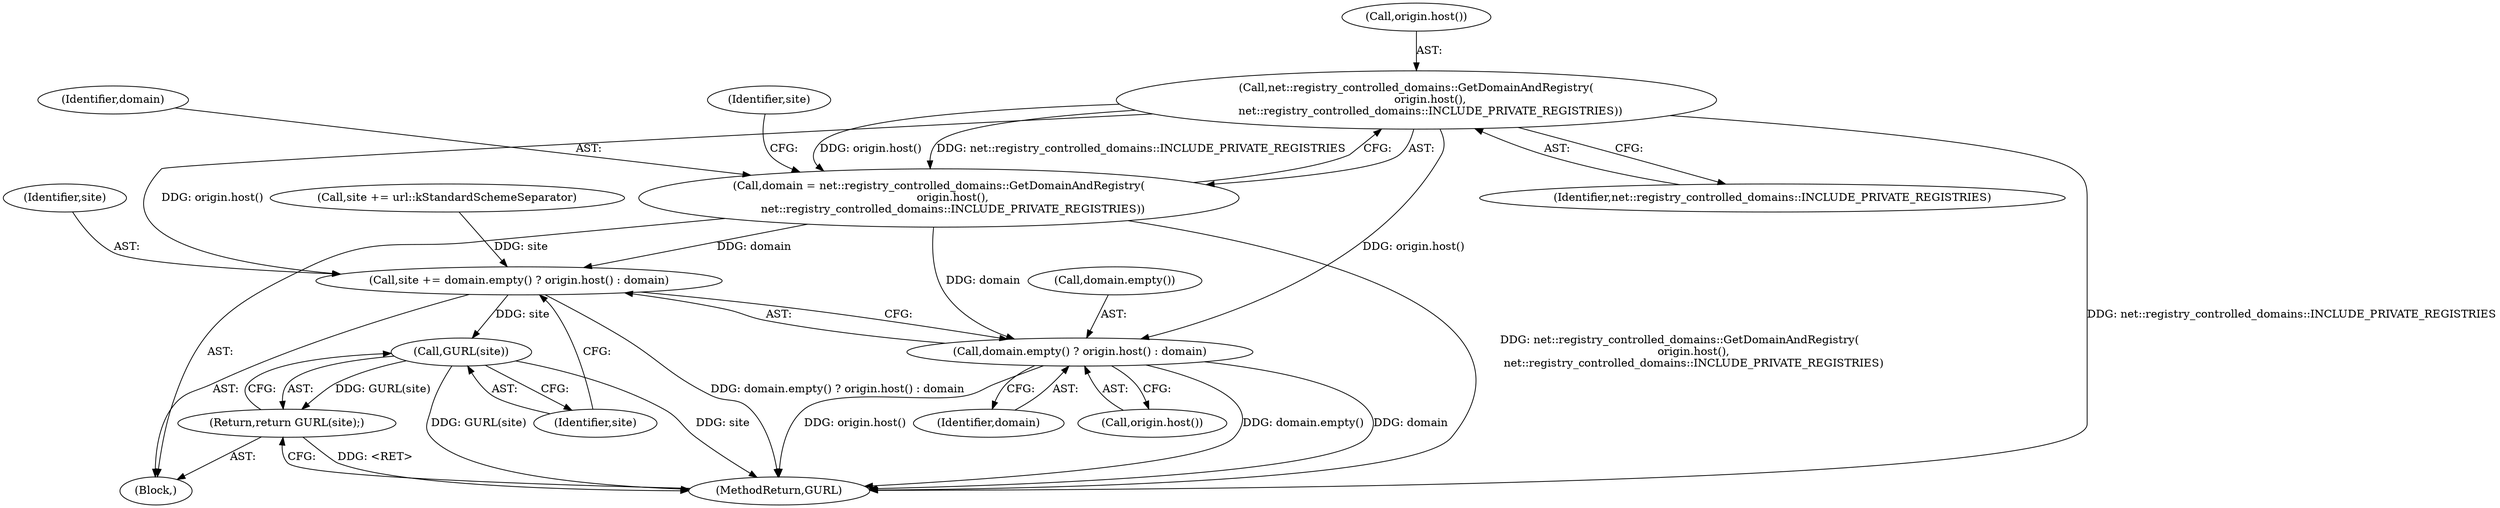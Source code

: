 digraph "0_Chrome_0bb3f5c715eb66bb5c1fb05fd81d902ca57f33ca_2@API" {
"1000155" [label="(Call,net::registry_controlled_domains::GetDomainAndRegistry(\n        origin.host(),\n        net::registry_controlled_domains::INCLUDE_PRIVATE_REGISTRIES))"];
"1000153" [label="(Call,domain = net::registry_controlled_domains::GetDomainAndRegistry(\n        origin.host(),\n        net::registry_controlled_domains::INCLUDE_PRIVATE_REGISTRIES))"];
"1000165" [label="(Call,site += domain.empty() ? origin.host() : domain)"];
"1000172" [label="(Call,GURL(site))"];
"1000171" [label="(Return,return GURL(site);)"];
"1000167" [label="(Call,domain.empty() ? origin.host() : domain)"];
"1000155" [label="(Call,net::registry_controlled_domains::GetDomainAndRegistry(\n        origin.host(),\n        net::registry_controlled_domains::INCLUDE_PRIVATE_REGISTRIES))"];
"1000154" [label="(Identifier,domain)"];
"1000231" [label="(MethodReturn,GURL)"];
"1000169" [label="(Call,origin.host())"];
"1000156" [label="(Call,origin.host())"];
"1000168" [label="(Call,domain.empty())"];
"1000151" [label="(Block,)"];
"1000153" [label="(Call,domain = net::registry_controlled_domains::GetDomainAndRegistry(\n        origin.host(),\n        net::registry_controlled_domains::INCLUDE_PRIVATE_REGISTRIES))"];
"1000171" [label="(Return,return GURL(site);)"];
"1000166" [label="(Identifier,site)"];
"1000160" [label="(Identifier,site)"];
"1000170" [label="(Identifier,domain)"];
"1000167" [label="(Call,domain.empty() ? origin.host() : domain)"];
"1000157" [label="(Identifier,net::registry_controlled_domains::INCLUDE_PRIVATE_REGISTRIES)"];
"1000173" [label="(Identifier,site)"];
"1000165" [label="(Call,site += domain.empty() ? origin.host() : domain)"];
"1000162" [label="(Call,site += url::kStandardSchemeSeparator)"];
"1000172" [label="(Call,GURL(site))"];
"1000155" -> "1000153"  [label="AST: "];
"1000155" -> "1000157"  [label="CFG: "];
"1000156" -> "1000155"  [label="AST: "];
"1000157" -> "1000155"  [label="AST: "];
"1000153" -> "1000155"  [label="CFG: "];
"1000155" -> "1000231"  [label="DDG: net::registry_controlled_domains::INCLUDE_PRIVATE_REGISTRIES"];
"1000155" -> "1000153"  [label="DDG: origin.host()"];
"1000155" -> "1000153"  [label="DDG: net::registry_controlled_domains::INCLUDE_PRIVATE_REGISTRIES"];
"1000155" -> "1000165"  [label="DDG: origin.host()"];
"1000155" -> "1000167"  [label="DDG: origin.host()"];
"1000153" -> "1000151"  [label="AST: "];
"1000154" -> "1000153"  [label="AST: "];
"1000160" -> "1000153"  [label="CFG: "];
"1000153" -> "1000231"  [label="DDG: net::registry_controlled_domains::GetDomainAndRegistry(\n        origin.host(),\n        net::registry_controlled_domains::INCLUDE_PRIVATE_REGISTRIES)"];
"1000153" -> "1000165"  [label="DDG: domain"];
"1000153" -> "1000167"  [label="DDG: domain"];
"1000165" -> "1000151"  [label="AST: "];
"1000165" -> "1000167"  [label="CFG: "];
"1000166" -> "1000165"  [label="AST: "];
"1000167" -> "1000165"  [label="AST: "];
"1000173" -> "1000165"  [label="CFG: "];
"1000165" -> "1000231"  [label="DDG: domain.empty() ? origin.host() : domain"];
"1000162" -> "1000165"  [label="DDG: site"];
"1000165" -> "1000172"  [label="DDG: site"];
"1000172" -> "1000171"  [label="AST: "];
"1000172" -> "1000173"  [label="CFG: "];
"1000173" -> "1000172"  [label="AST: "];
"1000171" -> "1000172"  [label="CFG: "];
"1000172" -> "1000231"  [label="DDG: GURL(site)"];
"1000172" -> "1000231"  [label="DDG: site"];
"1000172" -> "1000171"  [label="DDG: GURL(site)"];
"1000171" -> "1000151"  [label="AST: "];
"1000231" -> "1000171"  [label="CFG: "];
"1000171" -> "1000231"  [label="DDG: <RET>"];
"1000167" -> "1000169"  [label="CFG: "];
"1000167" -> "1000170"  [label="CFG: "];
"1000168" -> "1000167"  [label="AST: "];
"1000169" -> "1000167"  [label="AST: "];
"1000170" -> "1000167"  [label="AST: "];
"1000167" -> "1000231"  [label="DDG: origin.host()"];
"1000167" -> "1000231"  [label="DDG: domain.empty()"];
"1000167" -> "1000231"  [label="DDG: domain"];
}

